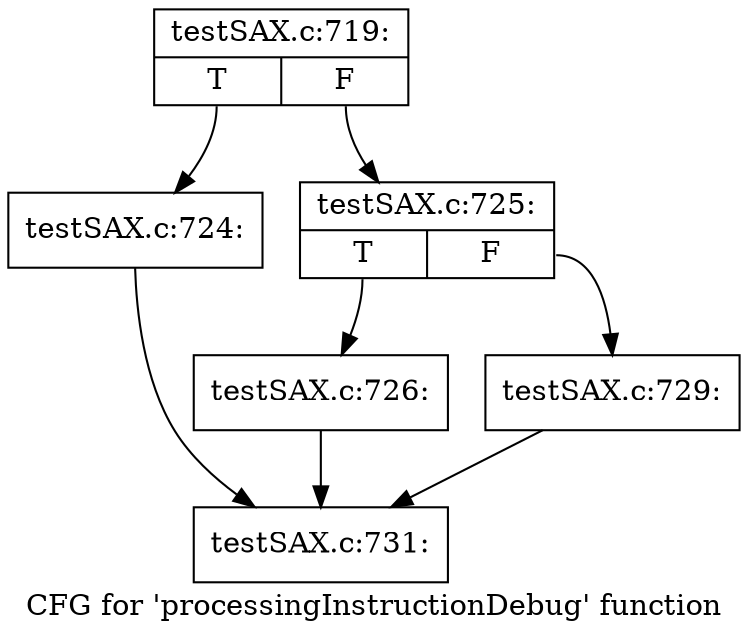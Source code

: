 digraph "CFG for 'processingInstructionDebug' function" {
	label="CFG for 'processingInstructionDebug' function";

	Node0x5617800 [shape=record,label="{testSAX.c:719:|{<s0>T|<s1>F}}"];
	Node0x5617800:s0 -> Node0x563cca0;
	Node0x5617800:s1 -> Node0x563ccf0;
	Node0x563cca0 [shape=record,label="{testSAX.c:724:}"];
	Node0x563cca0 -> Node0x563d060;
	Node0x563ccf0 [shape=record,label="{testSAX.c:725:|{<s0>T|<s1>F}}"];
	Node0x563ccf0:s0 -> Node0x563d010;
	Node0x563ccf0:s1 -> Node0x563d0b0;
	Node0x563d010 [shape=record,label="{testSAX.c:726:}"];
	Node0x563d010 -> Node0x563d060;
	Node0x563d0b0 [shape=record,label="{testSAX.c:729:}"];
	Node0x563d0b0 -> Node0x563d060;
	Node0x563d060 [shape=record,label="{testSAX.c:731:}"];
}
